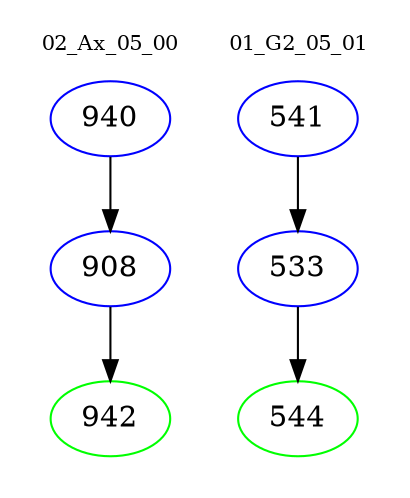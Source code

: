 digraph{
subgraph cluster_0 {
color = white
label = "02_Ax_05_00";
fontsize=10;
T0_940 [label="940", color="blue"]
T0_940 -> T0_908 [color="black"]
T0_908 [label="908", color="blue"]
T0_908 -> T0_942 [color="black"]
T0_942 [label="942", color="green"]
}
subgraph cluster_1 {
color = white
label = "01_G2_05_01";
fontsize=10;
T1_541 [label="541", color="blue"]
T1_541 -> T1_533 [color="black"]
T1_533 [label="533", color="blue"]
T1_533 -> T1_544 [color="black"]
T1_544 [label="544", color="green"]
}
}
